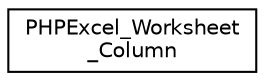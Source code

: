digraph "Иерархия классов. Графический вид."
{
  edge [fontname="Helvetica",fontsize="10",labelfontname="Helvetica",labelfontsize="10"];
  node [fontname="Helvetica",fontsize="10",shape=record];
  rankdir="LR";
  Node0 [label="PHPExcel_Worksheet\l_Column",height=0.2,width=0.4,color="black", fillcolor="white", style="filled",URL="$class_p_h_p_excel___worksheet___column.html"];
}
